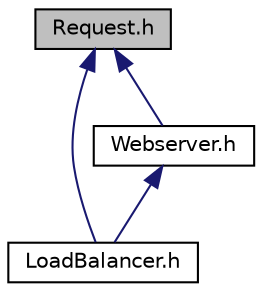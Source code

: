 digraph "Request.h"
{
 // LATEX_PDF_SIZE
  edge [fontname="Helvetica",fontsize="10",labelfontname="Helvetica",labelfontsize="10"];
  node [fontname="Helvetica",fontsize="10",shape=record];
  Node1 [label="Request.h",height=0.2,width=0.4,color="black", fillcolor="grey75", style="filled", fontcolor="black",tooltip="Defines the Request class, encapsulating details of a network request including its source and destin..."];
  Node1 -> Node2 [dir="back",color="midnightblue",fontsize="10",style="solid",fontname="Helvetica"];
  Node2 [label="LoadBalancer.h",height=0.2,width=0.4,color="black", fillcolor="white", style="filled",URL="$LoadBalancer_8h.html",tooltip="Defines the LoadBalancer class, which manages a pool of web servers to distribute incoming requests e..."];
  Node1 -> Node3 [dir="back",color="midnightblue",fontsize="10",style="solid",fontname="Helvetica"];
  Node3 [label="Webserver.h",height=0.2,width=0.4,color="black", fillcolor="white", style="filled",URL="$Webserver_8h.html",tooltip="Defines the Webserver class, which simulates a web server's ability to process incoming network reque..."];
  Node3 -> Node2 [dir="back",color="midnightblue",fontsize="10",style="solid",fontname="Helvetica"];
}
